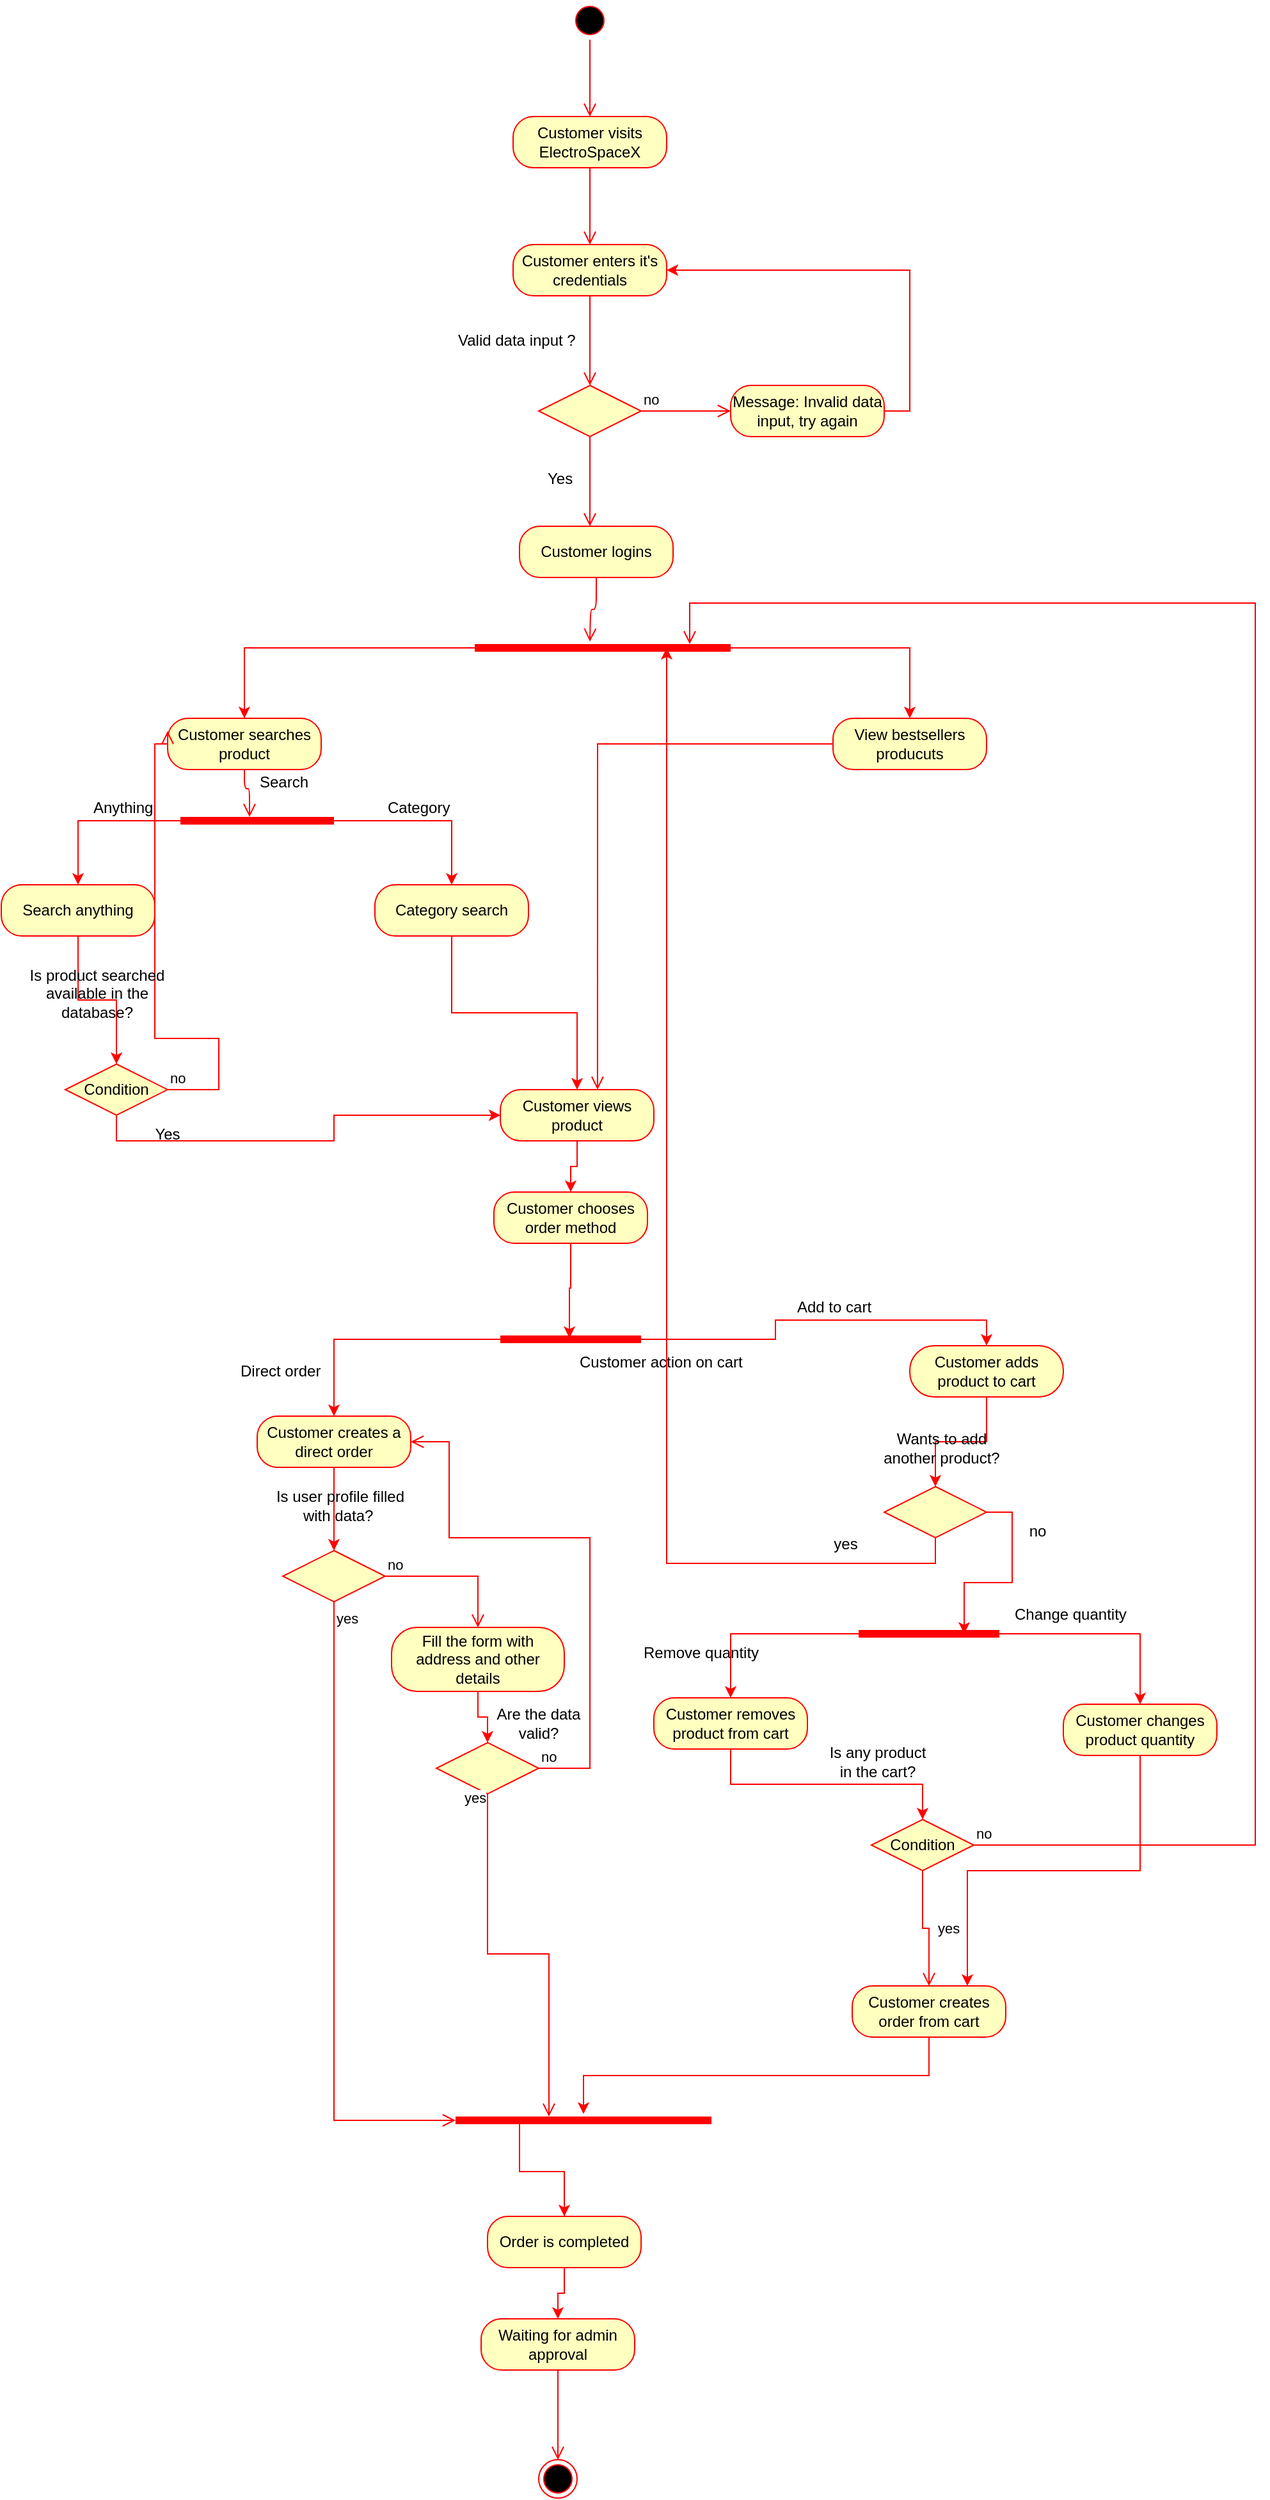 <mxfile version="17.4.6" type="browser"><diagram id="7bYnn31YbUlVLJA-iE85" name="Page-1"><mxGraphModel dx="1718" dy="450" grid="1" gridSize="10" guides="1" tooltips="1" connect="1" arrows="1" fold="1" page="1" pageScale="1" pageWidth="850" pageHeight="1100" math="0" shadow="0"><root><mxCell id="0"/><mxCell id="1" parent="0"/><mxCell id="alUwDOLwA8O7duSDPkRd-1" value="" style="ellipse;html=1;shape=startState;fillColor=#000000;strokeColor=#ff0000;" vertex="1" parent="1"><mxGeometry x="385" y="10" width="30" height="30" as="geometry"/></mxCell><mxCell id="alUwDOLwA8O7duSDPkRd-2" value="" style="edgeStyle=orthogonalEdgeStyle;html=1;verticalAlign=bottom;endArrow=open;endSize=8;strokeColor=#ff0000;" edge="1" parent="1" source="alUwDOLwA8O7duSDPkRd-1"><mxGeometry relative="1" as="geometry"><mxPoint x="400" y="100" as="targetPoint"/></mxGeometry></mxCell><mxCell id="alUwDOLwA8O7duSDPkRd-3" value="Customer visits ElectroSpaceX" style="rounded=1;whiteSpace=wrap;html=1;arcSize=40;fillColor=#FFFFC0;strokeColor=#FF0000;" vertex="1" parent="1"><mxGeometry x="340" y="100" width="120" height="40" as="geometry"/></mxCell><mxCell id="alUwDOLwA8O7duSDPkRd-4" value="" style="edgeStyle=orthogonalEdgeStyle;html=1;verticalAlign=bottom;endArrow=open;endSize=8;strokeColor=#ff0000;" edge="1" parent="1" source="alUwDOLwA8O7duSDPkRd-3"><mxGeometry relative="1" as="geometry"><mxPoint x="400" y="200" as="targetPoint"/></mxGeometry></mxCell><mxCell id="alUwDOLwA8O7duSDPkRd-5" value="Customer enters it's credentials" style="rounded=1;whiteSpace=wrap;html=1;arcSize=40;fillColor=#FFFFC0;strokeColor=#FF0000;" vertex="1" parent="1"><mxGeometry x="340" y="200" width="120" height="40" as="geometry"/></mxCell><mxCell id="alUwDOLwA8O7duSDPkRd-6" value="" style="edgeStyle=orthogonalEdgeStyle;html=1;verticalAlign=bottom;endArrow=open;endSize=8;strokeColor=#ff0000;entryX=0.5;entryY=0;entryDx=0;entryDy=0;" edge="1" parent="1" source="alUwDOLwA8O7duSDPkRd-5" target="alUwDOLwA8O7duSDPkRd-7"><mxGeometry relative="1" as="geometry"><mxPoint x="400" y="300" as="targetPoint"/></mxGeometry></mxCell><mxCell id="alUwDOLwA8O7duSDPkRd-7" value="" style="rhombus;whiteSpace=wrap;html=1;fillColor=#FFFFC0;strokeColor=#FF0000;" vertex="1" parent="1"><mxGeometry x="360" y="310" width="80" height="40" as="geometry"/></mxCell><mxCell id="alUwDOLwA8O7duSDPkRd-8" value="no" style="edgeStyle=orthogonalEdgeStyle;html=1;align=left;verticalAlign=bottom;endArrow=open;endSize=8;strokeColor=#ff0000;" edge="1" parent="1" source="alUwDOLwA8O7duSDPkRd-7"><mxGeometry x="-1" relative="1" as="geometry"><mxPoint x="510" y="330" as="targetPoint"/></mxGeometry></mxCell><mxCell id="alUwDOLwA8O7duSDPkRd-9" value="" style="edgeStyle=orthogonalEdgeStyle;html=1;align=left;verticalAlign=top;endArrow=open;endSize=8;strokeColor=#ff0000;" edge="1" parent="1" source="alUwDOLwA8O7duSDPkRd-7"><mxGeometry x="-1" relative="1" as="geometry"><mxPoint x="400" y="420" as="targetPoint"/></mxGeometry></mxCell><mxCell id="alUwDOLwA8O7duSDPkRd-10" style="edgeStyle=orthogonalEdgeStyle;rounded=0;orthogonalLoop=1;jettySize=auto;html=1;exitX=1;exitY=0.5;exitDx=0;exitDy=0;entryX=1;entryY=0.5;entryDx=0;entryDy=0;strokeColor=#FF0000;" edge="1" parent="1" source="alUwDOLwA8O7duSDPkRd-11" target="alUwDOLwA8O7duSDPkRd-5"><mxGeometry relative="1" as="geometry"/></mxCell><mxCell id="alUwDOLwA8O7duSDPkRd-11" value="Message: Invalid data input, try again" style="rounded=1;whiteSpace=wrap;html=1;arcSize=40;fillColor=#FFFFC0;strokeColor=#FF0000;" vertex="1" parent="1"><mxGeometry x="510" y="310" width="120" height="40" as="geometry"/></mxCell><mxCell id="alUwDOLwA8O7duSDPkRd-12" value="Yes" style="text;html=1;resizable=0;points=[];autosize=1;align=left;verticalAlign=top;spacingTop=-4;" vertex="1" parent="1"><mxGeometry x="365" y="373" width="40" height="20" as="geometry"/></mxCell><mxCell id="alUwDOLwA8O7duSDPkRd-13" value="Valid data input ?&amp;nbsp;" style="text;html=1;resizable=0;points=[];autosize=1;align=left;verticalAlign=top;spacingTop=-4;" vertex="1" parent="1"><mxGeometry x="295" y="265" width="110" height="20" as="geometry"/></mxCell><mxCell id="alUwDOLwA8O7duSDPkRd-14" value="Customer logins" style="rounded=1;whiteSpace=wrap;html=1;arcSize=40;fillColor=#FFFFC0;strokeColor=#FF0000;" vertex="1" parent="1"><mxGeometry x="345" y="420" width="120" height="40" as="geometry"/></mxCell><mxCell id="alUwDOLwA8O7duSDPkRd-15" value="" style="edgeStyle=orthogonalEdgeStyle;html=1;verticalAlign=bottom;endArrow=open;endSize=8;strokeColor=#ff0000;" edge="1" parent="1" source="alUwDOLwA8O7duSDPkRd-14"><mxGeometry relative="1" as="geometry"><mxPoint x="400" y="510" as="targetPoint"/></mxGeometry></mxCell><mxCell id="alUwDOLwA8O7duSDPkRd-16" value="Customer searches product" style="rounded=1;whiteSpace=wrap;html=1;arcSize=40;fillColor=#FFFFC0;strokeColor=#FF0000;" vertex="1" parent="1"><mxGeometry x="70" y="570" width="120" height="40" as="geometry"/></mxCell><mxCell id="alUwDOLwA8O7duSDPkRd-17" value="" style="edgeStyle=orthogonalEdgeStyle;html=1;verticalAlign=bottom;endArrow=open;endSize=8;strokeColor=#ff0000;entryX=0.45;entryY=0.35;entryDx=0;entryDy=0;entryPerimeter=0;" edge="1" parent="1" source="alUwDOLwA8O7duSDPkRd-16" target="alUwDOLwA8O7duSDPkRd-20"><mxGeometry relative="1" as="geometry"><mxPoint x="400" y="610" as="targetPoint"/><Array as="points"/></mxGeometry></mxCell><mxCell id="alUwDOLwA8O7duSDPkRd-18" style="edgeStyle=orthogonalEdgeStyle;rounded=0;orthogonalLoop=1;jettySize=auto;html=1;exitX=0;exitY=0.5;exitDx=0;exitDy=0;exitPerimeter=0;entryX=0.5;entryY=0;entryDx=0;entryDy=0;strokeColor=#FF0000;" edge="1" parent="1" source="alUwDOLwA8O7duSDPkRd-20" target="alUwDOLwA8O7duSDPkRd-22"><mxGeometry relative="1" as="geometry"/></mxCell><mxCell id="alUwDOLwA8O7duSDPkRd-68" style="edgeStyle=orthogonalEdgeStyle;rounded=0;orthogonalLoop=1;jettySize=auto;html=1;exitX=1;exitY=0.5;exitDx=0;exitDy=0;exitPerimeter=0;strokeColor=#FF0000;" edge="1" parent="1" source="alUwDOLwA8O7duSDPkRd-20" target="alUwDOLwA8O7duSDPkRd-25"><mxGeometry relative="1" as="geometry"/></mxCell><mxCell id="alUwDOLwA8O7duSDPkRd-20" value="" style="shape=line;html=1;strokeWidth=6;strokeColor=#ff0000;" vertex="1" parent="1"><mxGeometry x="80" y="640" width="120" height="20" as="geometry"/></mxCell><mxCell id="alUwDOLwA8O7duSDPkRd-70" style="edgeStyle=orthogonalEdgeStyle;rounded=0;orthogonalLoop=1;jettySize=auto;html=1;exitX=0.5;exitY=1;exitDx=0;exitDy=0;entryX=0.5;entryY=0;entryDx=0;entryDy=0;strokeColor=#FF0000;" edge="1" parent="1" source="alUwDOLwA8O7duSDPkRd-22" target="alUwDOLwA8O7duSDPkRd-71"><mxGeometry relative="1" as="geometry"><mxPoint x="20" y="840" as="targetPoint"/></mxGeometry></mxCell><mxCell id="alUwDOLwA8O7duSDPkRd-22" value="Search anything" style="rounded=1;whiteSpace=wrap;html=1;arcSize=40;fillColor=#FFFFC0;strokeColor=#FF0000;" vertex="1" parent="1"><mxGeometry x="-60" y="700" width="120" height="40" as="geometry"/></mxCell><mxCell id="alUwDOLwA8O7duSDPkRd-23" value="Search" style="text;html=1;resizable=0;points=[];autosize=1;align=left;verticalAlign=top;spacingTop=-4;" vertex="1" parent="1"><mxGeometry x="140" y="610" width="50" height="20" as="geometry"/></mxCell><mxCell id="alUwDOLwA8O7duSDPkRd-75" style="edgeStyle=orthogonalEdgeStyle;rounded=0;orthogonalLoop=1;jettySize=auto;html=1;exitX=0.5;exitY=1;exitDx=0;exitDy=0;entryX=0.5;entryY=0;entryDx=0;entryDy=0;strokeColor=#FF0000;" edge="1" parent="1" source="alUwDOLwA8O7duSDPkRd-25" target="alUwDOLwA8O7duSDPkRd-31"><mxGeometry relative="1" as="geometry"/></mxCell><mxCell id="alUwDOLwA8O7duSDPkRd-25" value="Category search" style="rounded=1;whiteSpace=wrap;html=1;arcSize=40;fillColor=#FFFFC0;strokeColor=#FF0000;" vertex="1" parent="1"><mxGeometry x="232" y="700" width="120" height="40" as="geometry"/></mxCell><mxCell id="alUwDOLwA8O7duSDPkRd-26" value="Anything" style="text;html=1;resizable=0;points=[];autosize=1;align=left;verticalAlign=top;spacingTop=-4;" vertex="1" parent="1"><mxGeometry x="10" y="630" width="60" height="20" as="geometry"/></mxCell><mxCell id="alUwDOLwA8O7duSDPkRd-27" value="Category" style="text;html=1;resizable=0;points=[];autosize=1;align=left;verticalAlign=top;spacingTop=-4;" vertex="1" parent="1"><mxGeometry x="240" y="630" width="60" height="20" as="geometry"/></mxCell><mxCell id="alUwDOLwA8O7duSDPkRd-77" style="edgeStyle=orthogonalEdgeStyle;rounded=0;orthogonalLoop=1;jettySize=auto;html=1;exitX=0.5;exitY=1;exitDx=0;exitDy=0;entryX=0.5;entryY=0;entryDx=0;entryDy=0;strokeColor=#FF0000;" edge="1" parent="1" source="alUwDOLwA8O7duSDPkRd-31" target="alUwDOLwA8O7duSDPkRd-33"><mxGeometry relative="1" as="geometry"/></mxCell><mxCell id="alUwDOLwA8O7duSDPkRd-31" value="Customer views product" style="rounded=1;whiteSpace=wrap;html=1;arcSize=40;fillColor=#FFFFC0;strokeColor=#FF0000;" vertex="1" parent="1"><mxGeometry x="330" y="860" width="120" height="40" as="geometry"/></mxCell><mxCell id="alUwDOLwA8O7duSDPkRd-80" style="edgeStyle=orthogonalEdgeStyle;rounded=0;orthogonalLoop=1;jettySize=auto;html=1;exitX=0.5;exitY=1;exitDx=0;exitDy=0;entryX=0.491;entryY=0.4;entryDx=0;entryDy=0;entryPerimeter=0;strokeColor=#FF0000;" edge="1" parent="1" source="alUwDOLwA8O7duSDPkRd-33" target="alUwDOLwA8O7duSDPkRd-36"><mxGeometry relative="1" as="geometry"/></mxCell><mxCell id="alUwDOLwA8O7duSDPkRd-33" value="Customer chooses order method" style="rounded=1;whiteSpace=wrap;html=1;arcSize=40;fillColor=#FFFFC0;strokeColor=#FF0000;" vertex="1" parent="1"><mxGeometry x="325" y="940" width="120" height="40" as="geometry"/></mxCell><mxCell id="alUwDOLwA8O7duSDPkRd-34" style="edgeStyle=orthogonalEdgeStyle;rounded=0;orthogonalLoop=1;jettySize=auto;html=1;exitX=0;exitY=0.5;exitDx=0;exitDy=0;exitPerimeter=0;strokeColor=#FF0000;" edge="1" parent="1" source="alUwDOLwA8O7duSDPkRd-36" target="alUwDOLwA8O7duSDPkRd-38"><mxGeometry relative="1" as="geometry"/></mxCell><mxCell id="alUwDOLwA8O7duSDPkRd-35" style="edgeStyle=orthogonalEdgeStyle;rounded=0;orthogonalLoop=1;jettySize=auto;html=1;exitX=1;exitY=0.5;exitDx=0;exitDy=0;exitPerimeter=0;entryX=0.5;entryY=0;entryDx=0;entryDy=0;strokeColor=#FF0000;" edge="1" parent="1" source="alUwDOLwA8O7duSDPkRd-36" target="alUwDOLwA8O7duSDPkRd-39"><mxGeometry relative="1" as="geometry"/></mxCell><mxCell id="alUwDOLwA8O7duSDPkRd-36" value="" style="shape=line;html=1;strokeWidth=6;strokeColor=#ff0000;" vertex="1" parent="1"><mxGeometry x="330" y="1050" width="110" height="10" as="geometry"/></mxCell><mxCell id="alUwDOLwA8O7duSDPkRd-84" style="edgeStyle=orthogonalEdgeStyle;rounded=0;orthogonalLoop=1;jettySize=auto;html=1;exitX=0.5;exitY=1;exitDx=0;exitDy=0;strokeColor=#FF0000;" edge="1" parent="1" source="alUwDOLwA8O7duSDPkRd-38" target="alUwDOLwA8O7duSDPkRd-81"><mxGeometry relative="1" as="geometry"/></mxCell><mxCell id="alUwDOLwA8O7duSDPkRd-38" value="Customer creates a direct order" style="rounded=1;whiteSpace=wrap;html=1;arcSize=40;fillColor=#FFFFC0;strokeColor=#FF0000;" vertex="1" parent="1"><mxGeometry x="140" y="1115" width="120" height="40" as="geometry"/></mxCell><mxCell id="alUwDOLwA8O7duSDPkRd-97" style="edgeStyle=orthogonalEdgeStyle;rounded=0;orthogonalLoop=1;jettySize=auto;html=1;exitX=0.5;exitY=1;exitDx=0;exitDy=0;entryX=0.5;entryY=0;entryDx=0;entryDy=0;strokeColor=#FF0000;" edge="1" parent="1" source="alUwDOLwA8O7duSDPkRd-39" target="alUwDOLwA8O7duSDPkRd-94"><mxGeometry relative="1" as="geometry"/></mxCell><mxCell id="alUwDOLwA8O7duSDPkRd-39" value="Customer adds product to cart" style="rounded=1;whiteSpace=wrap;html=1;arcSize=48;fillColor=#FFFFC0;strokeColor=#FF0000;" vertex="1" parent="1"><mxGeometry x="650" y="1060" width="120" height="40" as="geometry"/></mxCell><mxCell id="alUwDOLwA8O7duSDPkRd-41" value="Direct order" style="text;html=1;resizable=0;points=[];autosize=1;align=left;verticalAlign=top;spacingTop=-4;" vertex="1" parent="1"><mxGeometry x="125" y="1070" width="80" height="20" as="geometry"/></mxCell><mxCell id="alUwDOLwA8O7duSDPkRd-42" value="Add to cart" style="text;html=1;resizable=0;points=[];autosize=1;align=left;verticalAlign=top;spacingTop=-4;" vertex="1" parent="1"><mxGeometry x="560" y="1020" width="70" height="20" as="geometry"/></mxCell><mxCell id="alUwDOLwA8O7duSDPkRd-43" style="edgeStyle=orthogonalEdgeStyle;rounded=0;orthogonalLoop=1;jettySize=auto;html=1;exitX=0;exitY=0.5;exitDx=0;exitDy=0;exitPerimeter=0;strokeColor=#FF0000;" edge="1" parent="1" source="alUwDOLwA8O7duSDPkRd-45" target="alUwDOLwA8O7duSDPkRd-48"><mxGeometry relative="1" as="geometry"/></mxCell><mxCell id="alUwDOLwA8O7duSDPkRd-44" style="edgeStyle=orthogonalEdgeStyle;rounded=0;orthogonalLoop=1;jettySize=auto;html=1;exitX=1;exitY=0.5;exitDx=0;exitDy=0;exitPerimeter=0;entryX=0.5;entryY=0;entryDx=0;entryDy=0;strokeColor=#FF0000;" edge="1" parent="1" source="alUwDOLwA8O7duSDPkRd-45" target="alUwDOLwA8O7duSDPkRd-50"><mxGeometry relative="1" as="geometry"/></mxCell><mxCell id="alUwDOLwA8O7duSDPkRd-45" value="" style="shape=line;html=1;strokeWidth=6;strokeColor=#ff0000;" vertex="1" parent="1"><mxGeometry x="610" y="1280" width="110" height="10" as="geometry"/></mxCell><mxCell id="alUwDOLwA8O7duSDPkRd-46" value="Customer action on cart" style="text;html=1;resizable=0;points=[];autosize=1;align=left;verticalAlign=top;spacingTop=-4;" vertex="1" parent="1"><mxGeometry x="390" y="1063" width="140" height="20" as="geometry"/></mxCell><mxCell id="alUwDOLwA8O7duSDPkRd-108" style="edgeStyle=orthogonalEdgeStyle;rounded=0;orthogonalLoop=1;jettySize=auto;html=1;exitX=0.5;exitY=1;exitDx=0;exitDy=0;strokeColor=#FF0000;" edge="1" parent="1" source="alUwDOLwA8O7duSDPkRd-48" target="alUwDOLwA8O7duSDPkRd-105"><mxGeometry relative="1" as="geometry"/></mxCell><mxCell id="alUwDOLwA8O7duSDPkRd-48" value="Customer removes product from cart" style="rounded=1;whiteSpace=wrap;html=1;arcSize=40;fillColor=#FFFFC0;strokeColor=#FF0000;" vertex="1" parent="1"><mxGeometry x="450" y="1335" width="120" height="40" as="geometry"/></mxCell><mxCell id="alUwDOLwA8O7duSDPkRd-112" style="edgeStyle=orthogonalEdgeStyle;rounded=0;orthogonalLoop=1;jettySize=auto;html=1;exitX=0.5;exitY=1;exitDx=0;exitDy=0;entryX=0.75;entryY=0;entryDx=0;entryDy=0;strokeColor=#FF0000;" edge="1" parent="1" source="alUwDOLwA8O7duSDPkRd-50" target="alUwDOLwA8O7duSDPkRd-54"><mxGeometry relative="1" as="geometry"/></mxCell><mxCell id="alUwDOLwA8O7duSDPkRd-50" value="Customer changes product quantity" style="rounded=1;whiteSpace=wrap;html=1;arcSize=40;fillColor=#FFFFC0;strokeColor=#FF0000;" vertex="1" parent="1"><mxGeometry x="770" y="1340" width="120" height="40" as="geometry"/></mxCell><mxCell id="alUwDOLwA8O7duSDPkRd-51" value="Remove quantity" style="text;html=1;resizable=0;points=[];autosize=1;align=left;verticalAlign=top;spacingTop=-4;" vertex="1" parent="1"><mxGeometry x="440" y="1290" width="110" height="20" as="geometry"/></mxCell><mxCell id="alUwDOLwA8O7duSDPkRd-52" value="Change quantity" style="text;html=1;resizable=0;points=[];autosize=1;align=left;verticalAlign=top;spacingTop=-4;" vertex="1" parent="1"><mxGeometry x="730" y="1260" width="100" height="20" as="geometry"/></mxCell><mxCell id="alUwDOLwA8O7duSDPkRd-113" style="edgeStyle=orthogonalEdgeStyle;rounded=0;orthogonalLoop=1;jettySize=auto;html=1;exitX=0.5;exitY=1;exitDx=0;exitDy=0;strokeColor=#FF0000;" edge="1" parent="1" source="alUwDOLwA8O7duSDPkRd-54" target="alUwDOLwA8O7duSDPkRd-93"><mxGeometry relative="1" as="geometry"/></mxCell><mxCell id="alUwDOLwA8O7duSDPkRd-54" value="Customer creates order from cart" style="rounded=1;whiteSpace=wrap;html=1;arcSize=40;fillColor=#FFFFC0;strokeColor=#FF0000;" vertex="1" parent="1"><mxGeometry x="605" y="1560" width="120" height="40" as="geometry"/></mxCell><mxCell id="alUwDOLwA8O7duSDPkRd-55" value="" style="ellipse;html=1;shape=endState;fillColor=#000000;strokeColor=#ff0000;" vertex="1" parent="1"><mxGeometry x="360" y="1930" width="30" height="30" as="geometry"/></mxCell><mxCell id="alUwDOLwA8O7duSDPkRd-117" style="edgeStyle=orthogonalEdgeStyle;rounded=0;orthogonalLoop=1;jettySize=auto;html=1;exitX=0.5;exitY=1;exitDx=0;exitDy=0;entryX=0.5;entryY=0;entryDx=0;entryDy=0;strokeColor=#FF0000;" edge="1" parent="1" source="alUwDOLwA8O7duSDPkRd-58" target="alUwDOLwA8O7duSDPkRd-115"><mxGeometry relative="1" as="geometry"/></mxCell><mxCell id="alUwDOLwA8O7duSDPkRd-58" value="Order is completed" style="rounded=1;whiteSpace=wrap;html=1;arcSize=40;fillColor=#FFFFC0;strokeColor=#FF0000;" vertex="1" parent="1"><mxGeometry x="320" y="1740" width="120" height="40" as="geometry"/></mxCell><mxCell id="alUwDOLwA8O7duSDPkRd-66" style="edgeStyle=orthogonalEdgeStyle;rounded=0;orthogonalLoop=1;jettySize=auto;html=1;exitX=1;exitY=0.5;exitDx=0;exitDy=0;exitPerimeter=0;entryX=0.5;entryY=0;entryDx=0;entryDy=0;strokeColor=#FF0000;" edge="1" parent="1" source="alUwDOLwA8O7duSDPkRd-62" target="alUwDOLwA8O7duSDPkRd-64"><mxGeometry relative="1" as="geometry"><mxPoint x="550" y="515" as="targetPoint"/></mxGeometry></mxCell><mxCell id="alUwDOLwA8O7duSDPkRd-67" style="edgeStyle=orthogonalEdgeStyle;rounded=0;orthogonalLoop=1;jettySize=auto;html=1;exitX=0;exitY=0.5;exitDx=0;exitDy=0;exitPerimeter=0;entryX=0.5;entryY=0;entryDx=0;entryDy=0;strokeColor=#FF0000;" edge="1" parent="1" source="alUwDOLwA8O7duSDPkRd-62" target="alUwDOLwA8O7duSDPkRd-16"><mxGeometry relative="1" as="geometry"/></mxCell><mxCell id="alUwDOLwA8O7duSDPkRd-62" value="" style="shape=line;html=1;strokeWidth=6;strokeColor=#ff0000;fillColor=#FFFFC0;" vertex="1" parent="1"><mxGeometry x="310" y="510" width="200" height="10" as="geometry"/></mxCell><mxCell id="alUwDOLwA8O7duSDPkRd-64" value="View bestsellers producuts" style="rounded=1;whiteSpace=wrap;html=1;arcSize=40;fontColor=#000000;fillColor=#ffffc0;strokeColor=#ff0000;" vertex="1" parent="1"><mxGeometry x="590" y="570" width="120" height="40" as="geometry"/></mxCell><mxCell id="alUwDOLwA8O7duSDPkRd-65" value="" style="edgeStyle=orthogonalEdgeStyle;html=1;verticalAlign=bottom;endArrow=open;endSize=8;strokeColor=#ff0000;rounded=0;entryX=0.633;entryY=0;entryDx=0;entryDy=0;entryPerimeter=0;" edge="1" source="alUwDOLwA8O7duSDPkRd-64" parent="1" target="alUwDOLwA8O7duSDPkRd-31"><mxGeometry relative="1" as="geometry"><mxPoint x="410" y="820" as="targetPoint"/></mxGeometry></mxCell><mxCell id="alUwDOLwA8O7duSDPkRd-78" style="edgeStyle=orthogonalEdgeStyle;rounded=0;orthogonalLoop=1;jettySize=auto;html=1;exitX=0.5;exitY=1;exitDx=0;exitDy=0;strokeColor=#FF0000;" edge="1" parent="1" source="alUwDOLwA8O7duSDPkRd-71" target="alUwDOLwA8O7duSDPkRd-31"><mxGeometry relative="1" as="geometry"><mxPoint x="290" y="910" as="targetPoint"/></mxGeometry></mxCell><mxCell id="alUwDOLwA8O7duSDPkRd-71" value="Condition" style="rhombus;whiteSpace=wrap;html=1;fillColor=#ffffc0;strokeColor=#ff0000;" vertex="1" parent="1"><mxGeometry x="-10" y="840" width="80" height="40" as="geometry"/></mxCell><mxCell id="alUwDOLwA8O7duSDPkRd-72" value="no" style="edgeStyle=orthogonalEdgeStyle;html=1;align=left;verticalAlign=bottom;endArrow=open;endSize=8;strokeColor=#ff0000;rounded=0;entryX=0;entryY=0.25;entryDx=0;entryDy=0;" edge="1" source="alUwDOLwA8O7duSDPkRd-71" parent="1" target="alUwDOLwA8O7duSDPkRd-16"><mxGeometry x="-1" relative="1" as="geometry"><mxPoint x="50" y="570" as="targetPoint"/><Array as="points"><mxPoint x="110" y="860"/><mxPoint x="110" y="820"/><mxPoint x="60" y="820"/><mxPoint x="60" y="590"/><mxPoint x="70" y="590"/></Array></mxGeometry></mxCell><mxCell id="alUwDOLwA8O7duSDPkRd-74" value="Is product searched available in the database?" style="text;html=1;strokeColor=none;fillColor=none;align=center;verticalAlign=middle;whiteSpace=wrap;rounded=0;" vertex="1" parent="1"><mxGeometry x="-50" y="770" width="130" height="30" as="geometry"/></mxCell><mxCell id="alUwDOLwA8O7duSDPkRd-79" value="Yes" style="text;html=1;strokeColor=none;fillColor=none;align=center;verticalAlign=middle;whiteSpace=wrap;rounded=0;" vertex="1" parent="1"><mxGeometry x="40" y="880" width="60" height="30" as="geometry"/></mxCell><mxCell id="alUwDOLwA8O7duSDPkRd-81" value="" style="rhombus;whiteSpace=wrap;html=1;fillColor=#ffffc0;strokeColor=#ff0000;" vertex="1" parent="1"><mxGeometry x="160" y="1220" width="80" height="40" as="geometry"/></mxCell><mxCell id="alUwDOLwA8O7duSDPkRd-82" value="no" style="edgeStyle=orthogonalEdgeStyle;html=1;align=left;verticalAlign=bottom;endArrow=open;endSize=8;strokeColor=#ff0000;rounded=0;" edge="1" source="alUwDOLwA8O7duSDPkRd-81" parent="1" target="alUwDOLwA8O7duSDPkRd-86"><mxGeometry x="-1" relative="1" as="geometry"><mxPoint x="310" y="1240" as="targetPoint"/></mxGeometry></mxCell><mxCell id="alUwDOLwA8O7duSDPkRd-83" value="yes" style="edgeStyle=orthogonalEdgeStyle;html=1;align=left;verticalAlign=top;endArrow=open;endSize=8;strokeColor=#ff0000;rounded=0;" edge="1" source="alUwDOLwA8O7duSDPkRd-81" parent="1" target="alUwDOLwA8O7duSDPkRd-93"><mxGeometry x="-1" relative="1" as="geometry"><mxPoint x="200" y="1420" as="targetPoint"/><Array as="points"><mxPoint x="200" y="1420"/><mxPoint x="200" y="1420"/></Array></mxGeometry></mxCell><mxCell id="alUwDOLwA8O7duSDPkRd-85" value="Is user profile filled with data?&amp;nbsp;" style="text;html=1;strokeColor=none;fillColor=none;align=center;verticalAlign=middle;whiteSpace=wrap;rounded=0;" vertex="1" parent="1"><mxGeometry x="150" y="1170" width="110" height="30" as="geometry"/></mxCell><mxCell id="alUwDOLwA8O7duSDPkRd-91" style="edgeStyle=orthogonalEdgeStyle;rounded=0;orthogonalLoop=1;jettySize=auto;html=1;exitX=0.5;exitY=1;exitDx=0;exitDy=0;entryX=0.5;entryY=0;entryDx=0;entryDy=0;strokeColor=#FF0000;" edge="1" parent="1" source="alUwDOLwA8O7duSDPkRd-86" target="alUwDOLwA8O7duSDPkRd-87"><mxGeometry relative="1" as="geometry"/></mxCell><mxCell id="alUwDOLwA8O7duSDPkRd-86" value="Fill the form with address and other details" style="rounded=1;whiteSpace=wrap;html=1;arcSize=40;fontColor=#000000;fillColor=#ffffc0;strokeColor=#ff0000;" vertex="1" parent="1"><mxGeometry x="245" y="1280" width="135" height="50" as="geometry"/></mxCell><mxCell id="alUwDOLwA8O7duSDPkRd-87" value="" style="rhombus;whiteSpace=wrap;html=1;fillColor=#ffffc0;strokeColor=#ff0000;" vertex="1" parent="1"><mxGeometry x="280" y="1370" width="80" height="40" as="geometry"/></mxCell><mxCell id="alUwDOLwA8O7duSDPkRd-88" value="no" style="edgeStyle=orthogonalEdgeStyle;html=1;align=left;verticalAlign=bottom;endArrow=open;endSize=8;strokeColor=#ff0000;rounded=0;entryX=1;entryY=0.5;entryDx=0;entryDy=0;" edge="1" source="alUwDOLwA8O7duSDPkRd-87" parent="1" target="alUwDOLwA8O7duSDPkRd-38"><mxGeometry x="-1" relative="1" as="geometry"><mxPoint x="290" y="1130" as="targetPoint"/><Array as="points"><mxPoint x="400" y="1390"/><mxPoint x="400" y="1210"/><mxPoint x="290" y="1210"/><mxPoint x="290" y="1135"/></Array></mxGeometry></mxCell><mxCell id="alUwDOLwA8O7duSDPkRd-89" value="yes" style="edgeStyle=orthogonalEdgeStyle;html=1;align=left;verticalAlign=top;endArrow=open;endSize=8;strokeColor=#ff0000;rounded=0;entryX=0.365;entryY=0.2;entryDx=0;entryDy=0;entryPerimeter=0;" edge="1" source="alUwDOLwA8O7duSDPkRd-87" parent="1" target="alUwDOLwA8O7duSDPkRd-93"><mxGeometry x="-1" y="-22" relative="1" as="geometry"><mxPoint x="320" y="1470" as="targetPoint"/><mxPoint x="2" y="-10" as="offset"/></mxGeometry></mxCell><mxCell id="alUwDOLwA8O7duSDPkRd-90" value="Are the data valid?" style="text;html=1;strokeColor=none;fillColor=none;align=center;verticalAlign=middle;whiteSpace=wrap;rounded=0;" vertex="1" parent="1"><mxGeometry x="315" y="1340" width="90" height="30" as="geometry"/></mxCell><mxCell id="alUwDOLwA8O7duSDPkRd-114" style="edgeStyle=orthogonalEdgeStyle;rounded=0;orthogonalLoop=1;jettySize=auto;html=1;exitX=0.25;exitY=0.5;exitDx=0;exitDy=0;exitPerimeter=0;strokeColor=#FF0000;" edge="1" parent="1" source="alUwDOLwA8O7duSDPkRd-93" target="alUwDOLwA8O7duSDPkRd-58"><mxGeometry relative="1" as="geometry"/></mxCell><mxCell id="alUwDOLwA8O7duSDPkRd-93" value="" style="shape=line;html=1;strokeWidth=6;strokeColor=#ff0000;fillColor=#FFFFC0;" vertex="1" parent="1"><mxGeometry x="295" y="1660" width="200" height="10" as="geometry"/></mxCell><mxCell id="alUwDOLwA8O7duSDPkRd-100" style="edgeStyle=orthogonalEdgeStyle;rounded=0;orthogonalLoop=1;jettySize=auto;html=1;exitX=0.5;exitY=1;exitDx=0;exitDy=0;strokeColor=#FF0000;entryX=0.75;entryY=0.5;entryDx=0;entryDy=0;entryPerimeter=0;" edge="1" parent="1" source="alUwDOLwA8O7duSDPkRd-94" target="alUwDOLwA8O7duSDPkRd-62"><mxGeometry relative="1" as="geometry"><mxPoint x="460" y="530" as="targetPoint"/></mxGeometry></mxCell><mxCell id="alUwDOLwA8O7duSDPkRd-102" style="edgeStyle=orthogonalEdgeStyle;rounded=0;orthogonalLoop=1;jettySize=auto;html=1;exitX=1;exitY=0.5;exitDx=0;exitDy=0;entryX=0.75;entryY=0.5;entryDx=0;entryDy=0;entryPerimeter=0;strokeColor=#FF0000;" edge="1" parent="1" source="alUwDOLwA8O7duSDPkRd-94" target="alUwDOLwA8O7duSDPkRd-45"><mxGeometry relative="1" as="geometry"/></mxCell><mxCell id="alUwDOLwA8O7duSDPkRd-94" value="" style="rhombus;whiteSpace=wrap;html=1;fillColor=#ffffc0;strokeColor=#ff0000;" vertex="1" parent="1"><mxGeometry x="630" y="1170" width="80" height="40" as="geometry"/></mxCell><mxCell id="alUwDOLwA8O7duSDPkRd-98" value="Wants to add another product?" style="text;html=1;strokeColor=none;fillColor=none;align=center;verticalAlign=middle;whiteSpace=wrap;rounded=0;" vertex="1" parent="1"><mxGeometry x="620" y="1125" width="110" height="30" as="geometry"/></mxCell><mxCell id="alUwDOLwA8O7duSDPkRd-101" value="yes" style="text;html=1;strokeColor=none;fillColor=none;align=center;verticalAlign=middle;whiteSpace=wrap;rounded=0;" vertex="1" parent="1"><mxGeometry x="570" y="1200" width="60" height="30" as="geometry"/></mxCell><mxCell id="alUwDOLwA8O7duSDPkRd-103" value="no" style="text;html=1;strokeColor=none;fillColor=none;align=center;verticalAlign=middle;whiteSpace=wrap;rounded=0;" vertex="1" parent="1"><mxGeometry x="720" y="1190" width="60" height="30" as="geometry"/></mxCell><mxCell id="alUwDOLwA8O7duSDPkRd-105" value="Condition" style="rhombus;whiteSpace=wrap;html=1;fillColor=#ffffc0;strokeColor=#ff0000;" vertex="1" parent="1"><mxGeometry x="620" y="1430" width="80" height="40" as="geometry"/></mxCell><mxCell id="alUwDOLwA8O7duSDPkRd-106" value="no" style="edgeStyle=orthogonalEdgeStyle;html=1;align=left;verticalAlign=bottom;endArrow=open;endSize=8;strokeColor=#ff0000;rounded=0;entryX=0.84;entryY=0.2;entryDx=0;entryDy=0;entryPerimeter=0;" edge="1" source="alUwDOLwA8O7duSDPkRd-105" parent="1" target="alUwDOLwA8O7duSDPkRd-62"><mxGeometry x="-1" relative="1" as="geometry"><mxPoint x="470" y="480" as="targetPoint"/><Array as="points"><mxPoint x="920" y="1450"/><mxPoint x="920" y="480"/><mxPoint x="478" y="480"/></Array></mxGeometry></mxCell><mxCell id="alUwDOLwA8O7duSDPkRd-107" value="yes" style="edgeStyle=orthogonalEdgeStyle;html=1;align=left;verticalAlign=top;endArrow=open;endSize=8;strokeColor=#ff0000;rounded=0;" edge="1" source="alUwDOLwA8O7duSDPkRd-105" parent="1" target="alUwDOLwA8O7duSDPkRd-54"><mxGeometry x="-0.333" y="10" relative="1" as="geometry"><mxPoint x="660" y="1530" as="targetPoint"/><mxPoint as="offset"/></mxGeometry></mxCell><mxCell id="alUwDOLwA8O7duSDPkRd-109" value="Is any product in the cart?" style="text;html=1;strokeColor=none;fillColor=none;align=center;verticalAlign=middle;whiteSpace=wrap;rounded=0;" vertex="1" parent="1"><mxGeometry x="580" y="1370" width="90" height="30" as="geometry"/></mxCell><mxCell id="alUwDOLwA8O7duSDPkRd-115" value="Waiting for admin approval" style="rounded=1;whiteSpace=wrap;html=1;arcSize=40;fontColor=#000000;fillColor=#ffffc0;strokeColor=#ff0000;" vertex="1" parent="1"><mxGeometry x="315" y="1820" width="120" height="40" as="geometry"/></mxCell><mxCell id="alUwDOLwA8O7duSDPkRd-116" value="" style="edgeStyle=orthogonalEdgeStyle;html=1;verticalAlign=bottom;endArrow=open;endSize=8;strokeColor=#ff0000;rounded=0;entryX=0.5;entryY=0;entryDx=0;entryDy=0;" edge="1" source="alUwDOLwA8O7duSDPkRd-115" parent="1" target="alUwDOLwA8O7duSDPkRd-55"><mxGeometry relative="1" as="geometry"><mxPoint x="375" y="1920" as="targetPoint"/></mxGeometry></mxCell></root></mxGraphModel></diagram></mxfile>